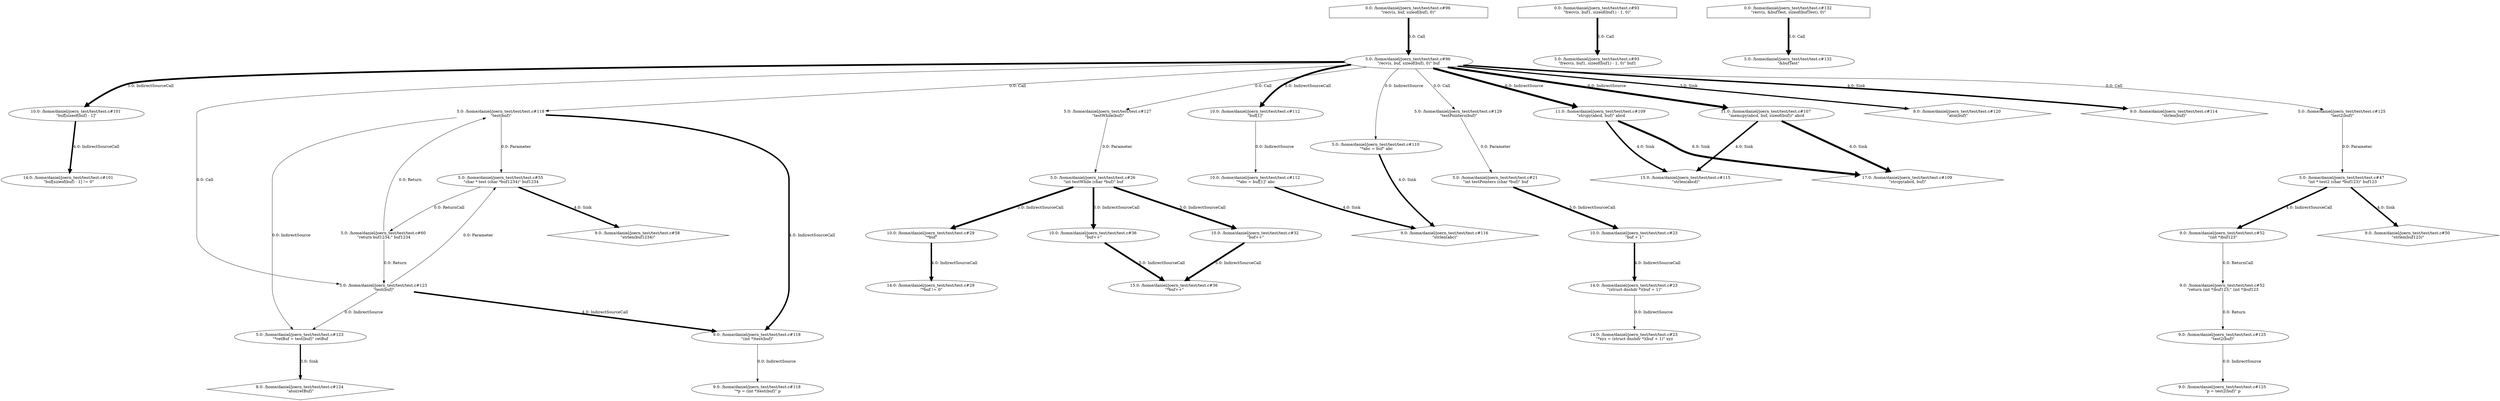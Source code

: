 digraph TaintDot {
	nodesep = 1.5
	ranksep = 1.5
	"5.0: /home/daniel/joern_test/test/test.c#96 
\"recv(s, buf, sizeof(buf), 0)\" buf" -> "10.0: /home/daniel/joern_test/test/test.c#101 
\"buf[sizeof(buf) - 1]\"" [label = "5.0: IndirectSourceCall", penwidth = 6.0]
	"5.0: /home/daniel/joern_test/test/test.c#21 
\"int testPointers (char *buf)\" buf" -> "10.0: /home/daniel/joern_test/test/test.c#23 
\"buf + 1\"" [label = "5.0: IndirectSourceCall", penwidth = 6.0]
	"9.0: /home/daniel/joern_test/test/test.c#50 
\"strlen(buf123)\"" [shape = diamond]
	"9.0: /home/daniel/joern_test/test/test.c#125 
\"test2(buf)\""
	"5.0: /home/daniel/joern_test/test/test.c#118 
\"test(buf)\""
	"5.0: /home/daniel/joern_test/test/test.c#26 
\"int testWhile (char *buf)\" buf" -> "10.0: /home/daniel/joern_test/test/test.c#29 
\"*buf\"" [label = "5.0: IndirectSourceCall", penwidth = 6.0]
	"5.0: /home/daniel/joern_test/test/test.c#60 
\"return buf1234;\" buf1234" [shape = plain]
	"5.0: /home/daniel/joern_test/test/test.c#55 
\"char * test (char *buf1234)\" buf1234" -> "5.0: /home/daniel/joern_test/test/test.c#60 
\"return buf1234;\" buf1234" [label = "0.0: ReturnCall", penwidth = 1.0]
	"14.0: /home/daniel/joern_test/test/test.c#29 
\"*buf != 0\""
	"5.0: /home/daniel/joern_test/test/test.c#127 
\"testWhile(buf)\"" -> "5.0: /home/daniel/joern_test/test/test.c#26 
\"int testWhile (char *buf)\" buf" [label = "0.0: Parameter", penwidth = 1.0]
	"10.0: /home/daniel/joern_test/test/test.c#112 
\"buf[1]\""
	"5.0: /home/daniel/joern_test/test/test.c#55 
\"char * test (char *buf1234)\" buf1234" -> "9.0: /home/daniel/joern_test/test/test.c#58 
\"strlen(buf1234)\"" [label = "4.0: Sink", penwidth = 5.0]
	"5.0: /home/daniel/joern_test/test/test.c#123 
\"test(buf)\""
	"9.0: /home/daniel/joern_test/test/test.c#118 
\"*p = (int *)test(buf)\" p"
	"0.0: /home/daniel/joern_test/test/test.c#96 
\"recv(s, buf, sizeof(buf), 0)\"" -> "5.0: /home/daniel/joern_test/test/test.c#96 
\"recv(s, buf, sizeof(buf), 0)\" buf" [label = "5.0: Call", penwidth = 6.0]
	"14.0: /home/daniel/joern_test/test/test.c#23 
\"(struct dnshdr *)(buf + 1)\"" -> "14.0: /home/daniel/joern_test/test/test.c#23 
\"*xyz = (struct dnshdr *)(buf + 1)\" xyz" [label = "0.0: IndirectSource", penwidth = 1.0]
	"10.0: /home/daniel/joern_test/test/test.c#23 
\"buf + 1\"" -> "14.0: /home/daniel/joern_test/test/test.c#23 
\"(struct dnshdr *)(buf + 1)\"" [label = "4.0: IndirectSourceCall", penwidth = 5.0]
	"5.0: /home/daniel/joern_test/test/test.c#110 
\"*abc = buf\" abc"
	"5.0: /home/daniel/joern_test/test/test.c#129 
\"testPointers(buf)\"" [shape = plain]
	"11.0: /home/daniel/joern_test/test/test.c#109 
\"strcpy(abcd, buf)\" abcd" -> "17.0: /home/daniel/joern_test/test/test.c#109 
\"strcpy(abcd, buf)\"" [label = "6.0: Sink", penwidth = 7.0]
	"5.0: /home/daniel/joern_test/test/test.c#47 
\"int * test2 (char *buf123)\" buf123"
	"5.0: /home/daniel/joern_test/test/test.c#60 
\"return buf1234;\" buf1234" -> "5.0: /home/daniel/joern_test/test/test.c#123 
\"test(buf)\"" [label = "0.0: Return", penwidth = 1.0]
	"5.0: /home/daniel/joern_test/test/test.c#55 
\"char * test (char *buf1234)\" buf1234"
	"9.0: /home/daniel/joern_test/test/test.c#58 
\"strlen(buf1234)\"" [shape = diamond]
	"5.0: /home/daniel/joern_test/test/test.c#96 
\"recv(s, buf, sizeof(buf), 0)\" buf"
	"14.0: /home/daniel/joern_test/test/test.c#101 
\"buf[sizeof(buf) - 1] != 0\""
	"10.0: /home/daniel/joern_test/test/test.c#112 
\"*abc = buf[1]\" abc" -> "9.0: /home/daniel/joern_test/test/test.c#116 
\"strlen(abc)\"" [label = "4.0: Sink", penwidth = 5.0]
	"5.0: /home/daniel/joern_test/test/test.c#96 
\"recv(s, buf, sizeof(buf), 0)\" buf" -> "8.0: /home/daniel/joern_test/test/test.c#120 
\"atoi(buf)\"" [label = "3.0: Sink", penwidth = 4.0]
	"5.0: /home/daniel/joern_test/test/test.c#123 
\"test(buf)\"" -> "5.0: /home/daniel/joern_test/test/test.c#123 
\"*retBuf = test(buf)\" retBuf" [label = "0.0: IndirectSource", penwidth = 1.0]
	"10.0: /home/daniel/joern_test/test/test.c#36 
\"buf++\"" -> "15.0: /home/daniel/joern_test/test/test.c#36 
\"*buf++\"" [label = "5.0: IndirectSourceCall", penwidth = 6.0]
	"15.0: /home/daniel/joern_test/test/test.c#115 
\"strlen(abcd)\"" [shape = diamond]
	"14.0: /home/daniel/joern_test/test/test.c#23 
\"*xyz = (struct dnshdr *)(buf + 1)\" xyz"
	"10.0: /home/daniel/joern_test/test/test.c#112 
\"*abc = buf[1]\" abc"
	"10.0: /home/daniel/joern_test/test/test.c#101 
\"buf[sizeof(buf) - 1]\"" -> "14.0: /home/daniel/joern_test/test/test.c#101 
\"buf[sizeof(buf) - 1] != 0\"" [label = "4.0: IndirectSourceCall", penwidth = 5.0]
	"5.0: /home/daniel/joern_test/test/test.c#110 
\"*abc = buf\" abc" -> "9.0: /home/daniel/joern_test/test/test.c#116 
\"strlen(abc)\"" [label = "4.0: Sink", penwidth = 5.0]
	"9.0: /home/daniel/joern_test/test/test.c#118 
\"(int *)test(buf)\"" -> "9.0: /home/daniel/joern_test/test/test.c#118 
\"*p = (int *)test(buf)\" p" [label = "0.0: IndirectSource", penwidth = 1.0]
	"5.0: /home/daniel/joern_test/test/test.c#21 
\"int testPointers (char *buf)\" buf"
	"5.0: /home/daniel/joern_test/test/test.c#127 
\"testWhile(buf)\"" [shape = plain]
	"0.0: /home/daniel/joern_test/test/test.c#96 
\"recv(s, buf, sizeof(buf), 0)\"" [shape = house]
	"10.0: /home/daniel/joern_test/test/test.c#36 
\"buf++\""
	"5.0: /home/daniel/joern_test/test/test.c#96 
\"recv(s, buf, sizeof(buf), 0)\" buf" -> "5.0: /home/daniel/joern_test/test/test.c#123 
\"test(buf)\"" [label = "0.0: Call", penwidth = 1.0]
	"11.0: /home/daniel/joern_test/test/test.c#107 
\"memcpy(abcd, buf, sizeof(buf))\" abcd"
	"0.0: /home/daniel/joern_test/test/test.c#93 
\"frecv(s, buf1, sizeof(buf1) - 1, 0)\"" -> "5.0: /home/daniel/joern_test/test/test.c#93 
\"frecv(s, buf1, sizeof(buf1) - 1, 0)\" buf1" [label = "5.0: Call", penwidth = 6.0]
	"9.0: /home/daniel/joern_test/test/test.c#125 
\"test2(buf)\"" -> "9.0: /home/daniel/joern_test/test/test.c#125 
\"p = test2(buf)\" p" [label = "0.0: IndirectSource", penwidth = 1.0]
	"5.0: /home/daniel/joern_test/test/test.c#96 
\"recv(s, buf, sizeof(buf), 0)\" buf" -> "9.0: /home/daniel/joern_test/test/test.c#114 
\"strlen(buf)\"" [label = "4.0: Sink", penwidth = 5.0]
	"5.0: /home/daniel/joern_test/test/test.c#26 
\"int testWhile (char *buf)\" buf" -> "10.0: /home/daniel/joern_test/test/test.c#36 
\"buf++\"" [label = "5.0: IndirectSourceCall", penwidth = 6.0]
	"9.0: /home/daniel/joern_test/test/test.c#116 
\"strlen(abc)\"" [shape = diamond]
	"14.0: /home/daniel/joern_test/test/test.c#23 
\"(struct dnshdr *)(buf + 1)\""
	"5.0: /home/daniel/joern_test/test/test.c#96 
\"recv(s, buf, sizeof(buf), 0)\" buf" -> "11.0: /home/daniel/joern_test/test/test.c#107 
\"memcpy(abcd, buf, sizeof(buf))\" abcd" [label = "6.0: IndirectSource", penwidth = 7.0]
	"10.0: /home/daniel/joern_test/test/test.c#32 
\"buf++\"" -> "15.0: /home/daniel/joern_test/test/test.c#36 
\"*buf++\"" [label = "5.0: IndirectSourceCall", penwidth = 6.0]
	"0.0: /home/daniel/joern_test/test/test.c#132 
\"recv(s, &bufTest, sizeof(bufTest), 0)\"" [shape = house]
	"9.0: /home/daniel/joern_test/test/test.c#52 
\"(int *)buf123\""
	"5.0: /home/daniel/joern_test/test/test.c#96 
\"recv(s, buf, sizeof(buf), 0)\" buf" -> "5.0: /home/daniel/joern_test/test/test.c#110 
\"*abc = buf\" abc" [label = "0.0: IndirectSource", penwidth = 1.0]
	"5.0: /home/daniel/joern_test/test/test.c#118 
\"test(buf)\"" -> "5.0: /home/daniel/joern_test/test/test.c#55 
\"char * test (char *buf1234)\" buf1234" [label = "0.0: Parameter", penwidth = 1.0]
	"0.0: /home/daniel/joern_test/test/test.c#93 
\"frecv(s, buf1, sizeof(buf1) - 1, 0)\"" [shape = house]
	"5.0: /home/daniel/joern_test/test/test.c#96 
\"recv(s, buf, sizeof(buf), 0)\" buf" -> "11.0: /home/daniel/joern_test/test/test.c#109 
\"strcpy(abcd, buf)\" abcd" [label = "6.0: IndirectSource", penwidth = 7.0]
	"5.0: /home/daniel/joern_test/test/test.c#96 
\"recv(s, buf, sizeof(buf), 0)\" buf" -> "5.0: /home/daniel/joern_test/test/test.c#118 
\"test(buf)\"" [label = "0.0: Call", penwidth = 1.0]
	"5.0: /home/daniel/joern_test/test/test.c#96 
\"recv(s, buf, sizeof(buf), 0)\" buf" -> "5.0: /home/daniel/joern_test/test/test.c#127 
\"testWhile(buf)\"" [label = "0.0: Call", penwidth = 1.0]
	"5.0: /home/daniel/joern_test/test/test.c#129 
\"testPointers(buf)\"" -> "5.0: /home/daniel/joern_test/test/test.c#21 
\"int testPointers (char *buf)\" buf" [label = "0.0: Parameter", penwidth = 1.0]
	"5.0: /home/daniel/joern_test/test/test.c#118 
\"test(buf)\"" -> "9.0: /home/daniel/joern_test/test/test.c#118 
\"(int *)test(buf)\"" [label = "4.0: IndirectSourceCall", penwidth = 5.0]
	"5.0: /home/daniel/joern_test/test/test.c#123 
\"test(buf)\"" -> "5.0: /home/daniel/joern_test/test/test.c#55 
\"char * test (char *buf1234)\" buf1234" [label = "0.0: Parameter", penwidth = 1.0]
	"11.0: /home/daniel/joern_test/test/test.c#107 
\"memcpy(abcd, buf, sizeof(buf))\" abcd" -> "15.0: /home/daniel/joern_test/test/test.c#115 
\"strlen(abcd)\"" [label = "4.0: Sink", penwidth = 5.0]
	"9.0: /home/daniel/joern_test/test/test.c#52 
\"return (int *)buf123;\" (int *)buf123" -> "9.0: /home/daniel/joern_test/test/test.c#125 
\"test2(buf)\"" [label = "0.0: Return", penwidth = 1.0]
	"9.0: /home/daniel/joern_test/test/test.c#125 
\"p = test2(buf)\" p"
	"9.0: /home/daniel/joern_test/test/test.c#114 
\"strlen(buf)\"" [shape = diamond]
	"5.0: /home/daniel/joern_test/test/test.c#123 
\"*retBuf = test(buf)\" retBuf" -> "8.0: /home/daniel/joern_test/test/test.c#124 
\"atoi(retBuf)\"" [label = "3.0: Sink", penwidth = 4.0]
	"5.0: /home/daniel/joern_test/test/test.c#118 
\"test(buf)\"" [shape = plain]
	"10.0: /home/daniel/joern_test/test/test.c#29 
\"*buf\""
	"8.0: /home/daniel/joern_test/test/test.c#124 
\"atoi(retBuf)\"" [shape = diamond]
	"5.0: /home/daniel/joern_test/test/test.c#96 
\"recv(s, buf, sizeof(buf), 0)\" buf" -> "5.0: /home/daniel/joern_test/test/test.c#125 
\"test2(buf)\"" [label = "0.0: Call", penwidth = 1.0]
	"11.0: /home/daniel/joern_test/test/test.c#109 
\"strcpy(abcd, buf)\" abcd"
	"9.0: /home/daniel/joern_test/test/test.c#118 
\"(int *)test(buf)\""
	"17.0: /home/daniel/joern_test/test/test.c#109 
\"strcpy(abcd, buf)\"" [shape = diamond]
	"10.0: /home/daniel/joern_test/test/test.c#112 
\"buf[1]\"" -> "10.0: /home/daniel/joern_test/test/test.c#112 
\"*abc = buf[1]\" abc" [label = "0.0: IndirectSource", penwidth = 1.0]
	"5.0: /home/daniel/joern_test/test/test.c#125 
\"test2(buf)\"" [shape = plain]
	"0.0: /home/daniel/joern_test/test/test.c#132 
\"recv(s, &bufTest, sizeof(bufTest), 0)\"" -> "5.0: /home/daniel/joern_test/test/test.c#132 
\"&bufTest\"" [label = "5.0: Call", penwidth = 6.0]
	"9.0: /home/daniel/joern_test/test/test.c#52 
\"return (int *)buf123;\" (int *)buf123" [shape = plain]
	"8.0: /home/daniel/joern_test/test/test.c#120 
\"atoi(buf)\"" [shape = diamond]
	"11.0: /home/daniel/joern_test/test/test.c#107 
\"memcpy(abcd, buf, sizeof(buf))\" abcd" -> "17.0: /home/daniel/joern_test/test/test.c#109 
\"strcpy(abcd, buf)\"" [label = "6.0: Sink", penwidth = 7.0]
	"5.0: /home/daniel/joern_test/test/test.c#132 
\"&bufTest\""
	"5.0: /home/daniel/joern_test/test/test.c#96 
\"recv(s, buf, sizeof(buf), 0)\" buf" -> "10.0: /home/daniel/joern_test/test/test.c#112 
\"buf[1]\"" [label = "5.0: IndirectSourceCall", penwidth = 6.0]
	"11.0: /home/daniel/joern_test/test/test.c#109 
\"strcpy(abcd, buf)\" abcd" -> "15.0: /home/daniel/joern_test/test/test.c#115 
\"strlen(abcd)\"" [label = "4.0: Sink", penwidth = 5.0]
	"5.0: /home/daniel/joern_test/test/test.c#93 
\"frecv(s, buf1, sizeof(buf1) - 1, 0)\" buf1"
	"5.0: /home/daniel/joern_test/test/test.c#26 
\"int testWhile (char *buf)\" buf"
	"15.0: /home/daniel/joern_test/test/test.c#36 
\"*buf++\""
	"5.0: /home/daniel/joern_test/test/test.c#123 
\"test(buf)\"" [shape = plain]
	"5.0: /home/daniel/joern_test/test/test.c#123 
\"test(buf)\"" -> "9.0: /home/daniel/joern_test/test/test.c#118 
\"(int *)test(buf)\"" [label = "4.0: IndirectSourceCall", penwidth = 5.0]
	"9.0: /home/daniel/joern_test/test/test.c#52 
\"(int *)buf123\"" -> "9.0: /home/daniel/joern_test/test/test.c#52 
\"return (int *)buf123;\" (int *)buf123" [label = "0.0: ReturnCall", penwidth = 1.0]
	"5.0: /home/daniel/joern_test/test/test.c#26 
\"int testWhile (char *buf)\" buf" -> "10.0: /home/daniel/joern_test/test/test.c#32 
\"buf++\"" [label = "5.0: IndirectSourceCall", penwidth = 6.0]
	"5.0: /home/daniel/joern_test/test/test.c#60 
\"return buf1234;\" buf1234" -> "5.0: /home/daniel/joern_test/test/test.c#118 
\"test(buf)\"" [label = "0.0: Return", penwidth = 1.0]
	"5.0: /home/daniel/joern_test/test/test.c#47 
\"int * test2 (char *buf123)\" buf123" -> "9.0: /home/daniel/joern_test/test/test.c#50 
\"strlen(buf123)\"" [label = "4.0: Sink", penwidth = 5.0]
	"10.0: /home/daniel/joern_test/test/test.c#29 
\"*buf\"" -> "14.0: /home/daniel/joern_test/test/test.c#29 
\"*buf != 0\"" [label = "4.0: IndirectSourceCall", penwidth = 5.0]
	"10.0: /home/daniel/joern_test/test/test.c#101 
\"buf[sizeof(buf) - 1]\""
	"5.0: /home/daniel/joern_test/test/test.c#47 
\"int * test2 (char *buf123)\" buf123" -> "9.0: /home/daniel/joern_test/test/test.c#52 
\"(int *)buf123\"" [label = "4.0: IndirectSourceCall", penwidth = 5.0]
	"10.0: /home/daniel/joern_test/test/test.c#23 
\"buf + 1\""
	"5.0: /home/daniel/joern_test/test/test.c#118 
\"test(buf)\"" -> "5.0: /home/daniel/joern_test/test/test.c#123 
\"*retBuf = test(buf)\" retBuf" [label = "0.0: IndirectSource", penwidth = 1.0]
	"5.0: /home/daniel/joern_test/test/test.c#123 
\"*retBuf = test(buf)\" retBuf"
	"10.0: /home/daniel/joern_test/test/test.c#32 
\"buf++\""
	"5.0: /home/daniel/joern_test/test/test.c#125 
\"test2(buf)\"" -> "5.0: /home/daniel/joern_test/test/test.c#47 
\"int * test2 (char *buf123)\" buf123" [label = "0.0: Parameter", penwidth = 1.0]
	"5.0: /home/daniel/joern_test/test/test.c#96 
\"recv(s, buf, sizeof(buf), 0)\" buf" -> "5.0: /home/daniel/joern_test/test/test.c#129 
\"testPointers(buf)\"" [label = "0.0: Call", penwidth = 1.0]
}